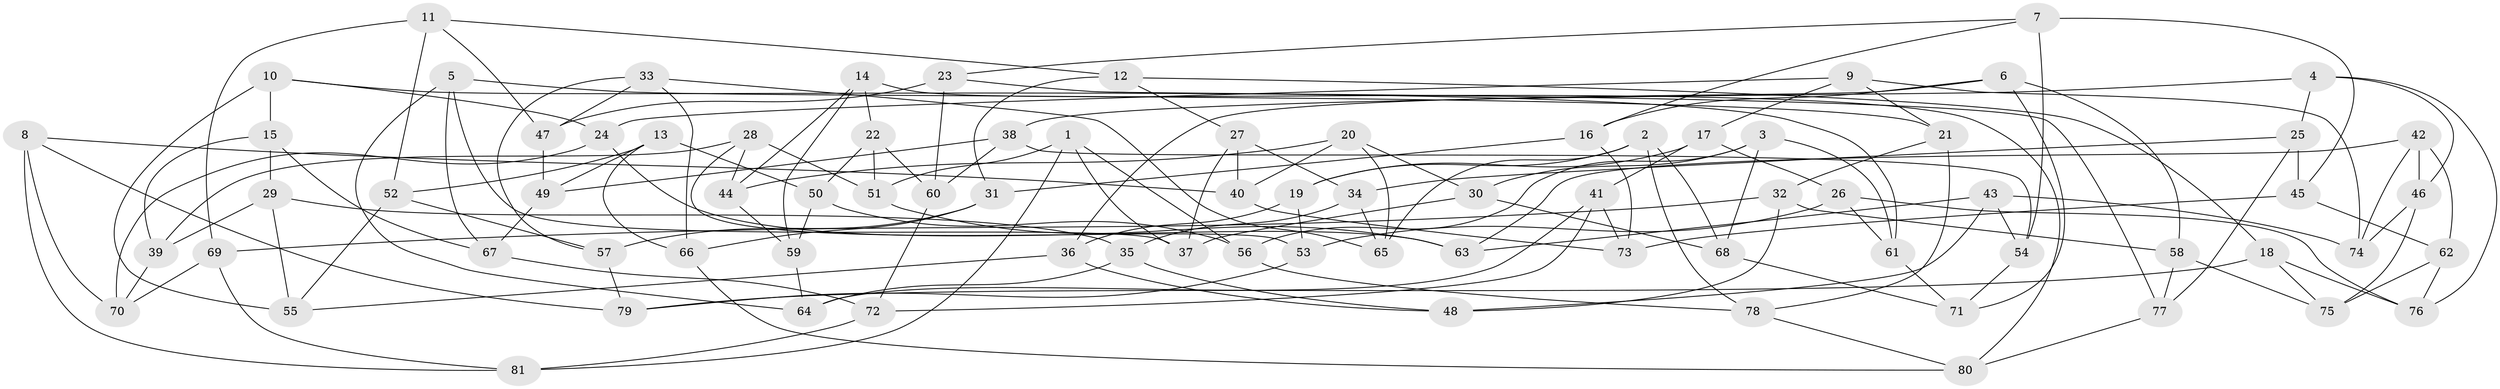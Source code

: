 // Generated by graph-tools (version 1.1) at 2025/16/03/09/25 04:16:41]
// undirected, 81 vertices, 162 edges
graph export_dot {
graph [start="1"]
  node [color=gray90,style=filled];
  1;
  2;
  3;
  4;
  5;
  6;
  7;
  8;
  9;
  10;
  11;
  12;
  13;
  14;
  15;
  16;
  17;
  18;
  19;
  20;
  21;
  22;
  23;
  24;
  25;
  26;
  27;
  28;
  29;
  30;
  31;
  32;
  33;
  34;
  35;
  36;
  37;
  38;
  39;
  40;
  41;
  42;
  43;
  44;
  45;
  46;
  47;
  48;
  49;
  50;
  51;
  52;
  53;
  54;
  55;
  56;
  57;
  58;
  59;
  60;
  61;
  62;
  63;
  64;
  65;
  66;
  67;
  68;
  69;
  70;
  71;
  72;
  73;
  74;
  75;
  76;
  77;
  78;
  79;
  80;
  81;
  1 -- 37;
  1 -- 51;
  1 -- 81;
  1 -- 56;
  2 -- 78;
  2 -- 65;
  2 -- 19;
  2 -- 68;
  3 -- 56;
  3 -- 68;
  3 -- 30;
  3 -- 61;
  4 -- 76;
  4 -- 25;
  4 -- 46;
  4 -- 38;
  5 -- 67;
  5 -- 21;
  5 -- 64;
  5 -- 37;
  6 -- 16;
  6 -- 58;
  6 -- 71;
  6 -- 36;
  7 -- 23;
  7 -- 45;
  7 -- 16;
  7 -- 54;
  8 -- 70;
  8 -- 79;
  8 -- 40;
  8 -- 81;
  9 -- 24;
  9 -- 21;
  9 -- 74;
  9 -- 17;
  10 -- 55;
  10 -- 24;
  10 -- 15;
  10 -- 61;
  11 -- 52;
  11 -- 12;
  11 -- 69;
  11 -- 47;
  12 -- 27;
  12 -- 31;
  12 -- 18;
  13 -- 49;
  13 -- 66;
  13 -- 52;
  13 -- 50;
  14 -- 80;
  14 -- 44;
  14 -- 22;
  14 -- 59;
  15 -- 67;
  15 -- 29;
  15 -- 39;
  16 -- 31;
  16 -- 73;
  17 -- 26;
  17 -- 41;
  17 -- 19;
  18 -- 75;
  18 -- 79;
  18 -- 76;
  19 -- 53;
  19 -- 36;
  20 -- 65;
  20 -- 30;
  20 -- 44;
  20 -- 40;
  21 -- 32;
  21 -- 78;
  22 -- 51;
  22 -- 60;
  22 -- 50;
  23 -- 47;
  23 -- 77;
  23 -- 60;
  24 -- 63;
  24 -- 70;
  25 -- 77;
  25 -- 34;
  25 -- 45;
  26 -- 53;
  26 -- 76;
  26 -- 61;
  27 -- 37;
  27 -- 34;
  27 -- 40;
  28 -- 53;
  28 -- 39;
  28 -- 44;
  28 -- 51;
  29 -- 39;
  29 -- 35;
  29 -- 55;
  30 -- 68;
  30 -- 37;
  31 -- 57;
  31 -- 66;
  32 -- 48;
  32 -- 58;
  32 -- 69;
  33 -- 57;
  33 -- 66;
  33 -- 65;
  33 -- 47;
  34 -- 35;
  34 -- 65;
  35 -- 48;
  35 -- 64;
  36 -- 55;
  36 -- 48;
  38 -- 60;
  38 -- 54;
  38 -- 49;
  39 -- 70;
  40 -- 73;
  41 -- 72;
  41 -- 73;
  41 -- 64;
  42 -- 62;
  42 -- 63;
  42 -- 46;
  42 -- 74;
  43 -- 74;
  43 -- 54;
  43 -- 63;
  43 -- 48;
  44 -- 59;
  45 -- 73;
  45 -- 62;
  46 -- 74;
  46 -- 75;
  47 -- 49;
  49 -- 67;
  50 -- 59;
  50 -- 56;
  51 -- 63;
  52 -- 57;
  52 -- 55;
  53 -- 79;
  54 -- 71;
  56 -- 78;
  57 -- 79;
  58 -- 77;
  58 -- 75;
  59 -- 64;
  60 -- 72;
  61 -- 71;
  62 -- 76;
  62 -- 75;
  66 -- 80;
  67 -- 72;
  68 -- 71;
  69 -- 70;
  69 -- 81;
  72 -- 81;
  77 -- 80;
  78 -- 80;
}
